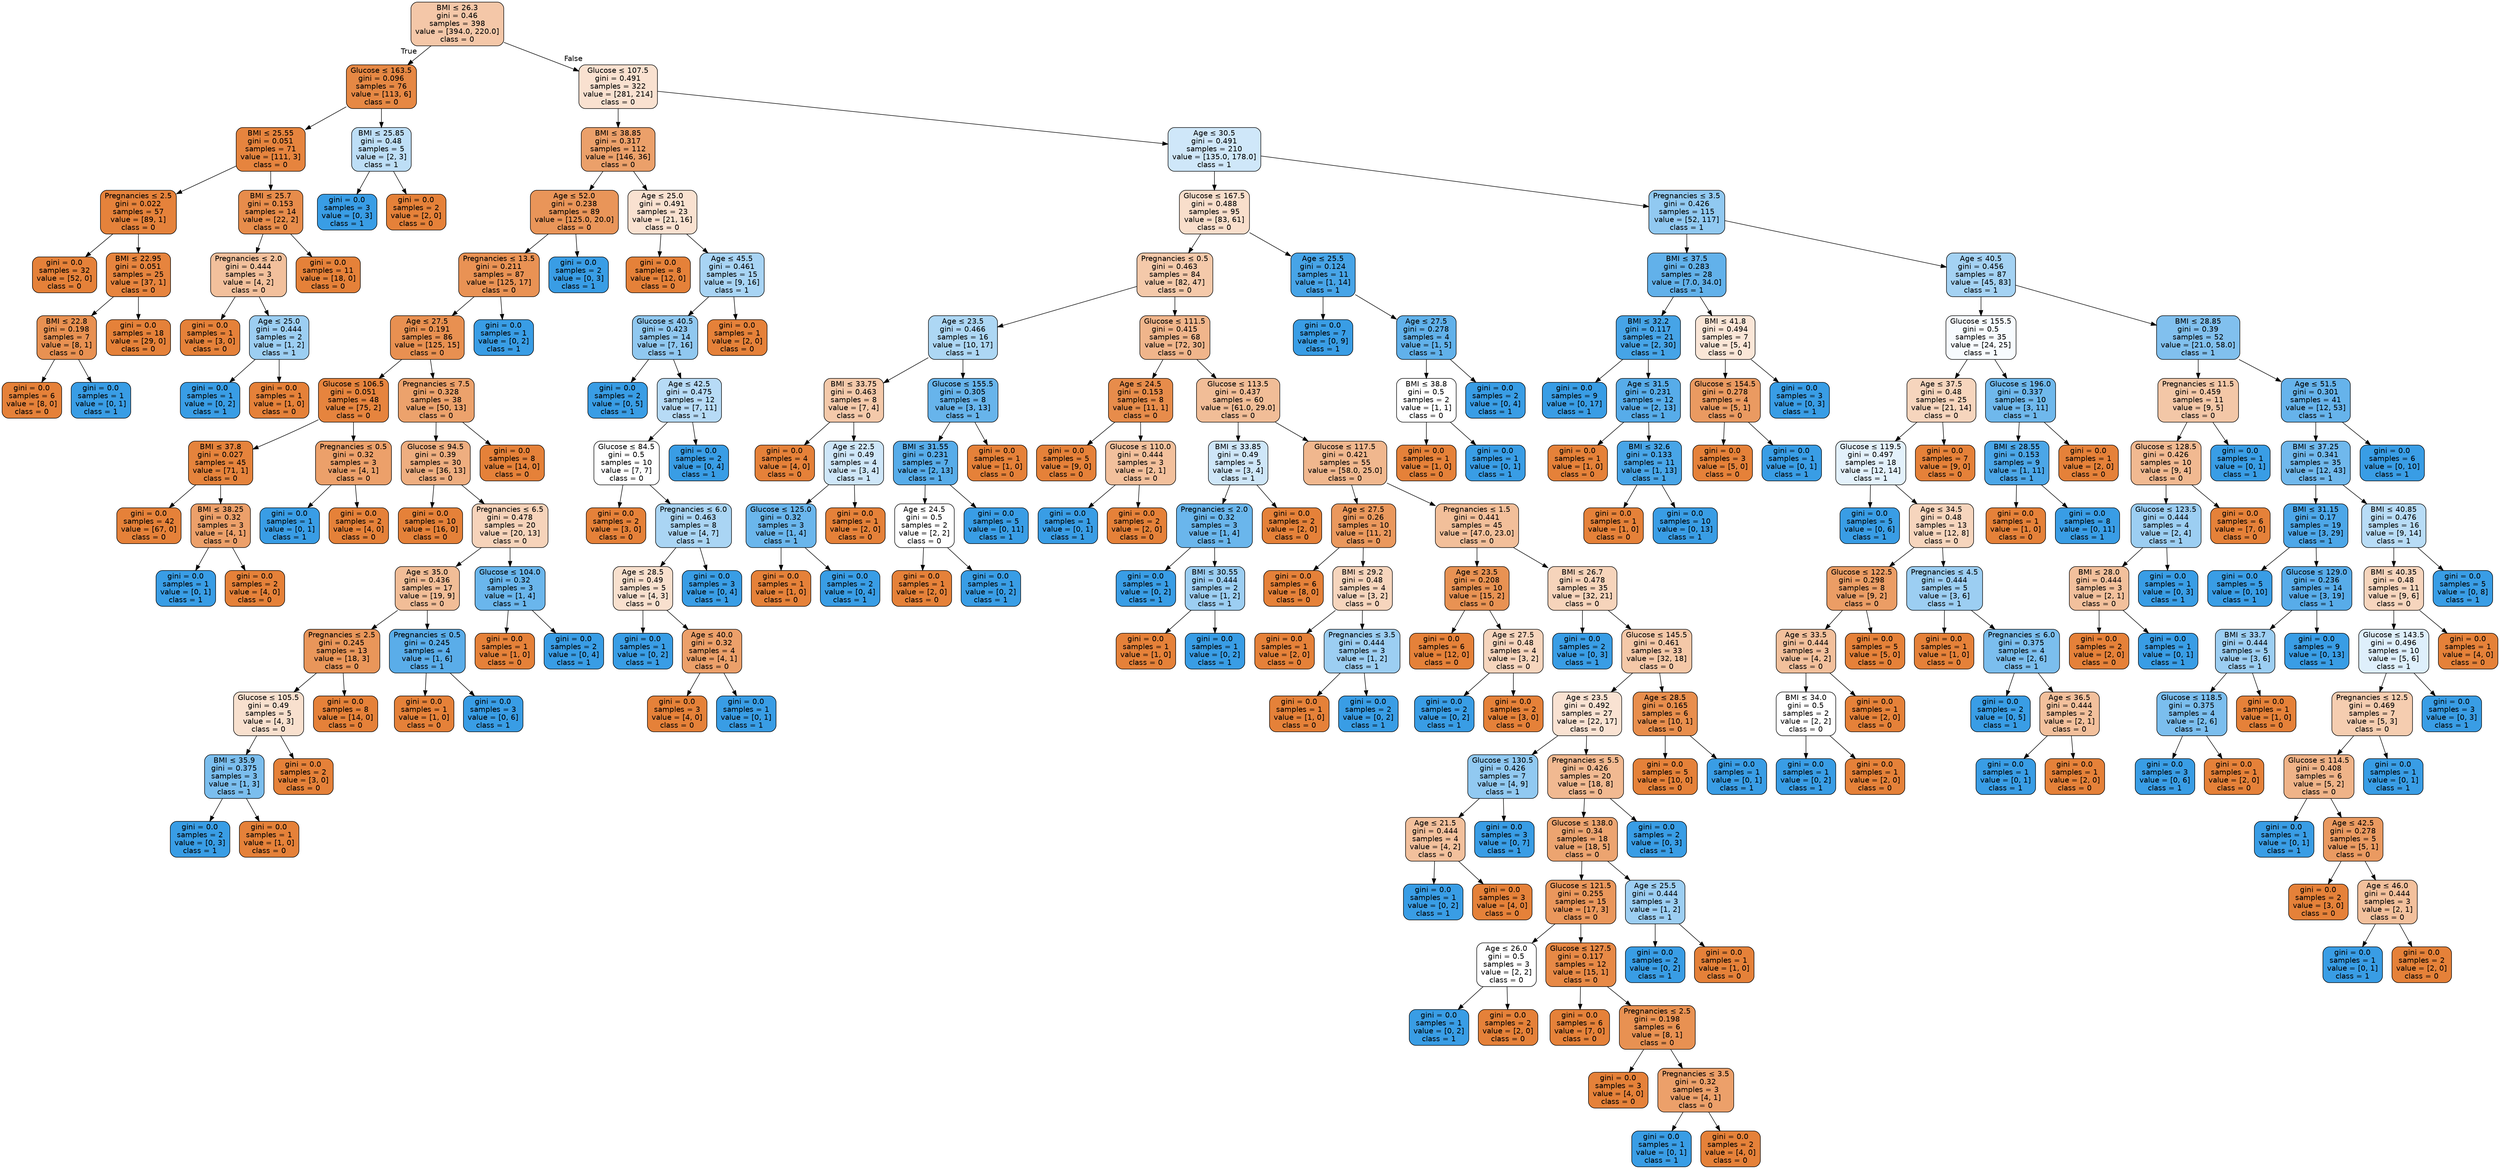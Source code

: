 digraph Tree {
node [shape=box, style="filled, rounded", color="black", fontname="helvetica"] ;
edge [fontname="helvetica"] ;
0 [label=<BMI &le; 26.3<br/>gini = 0.46<br/>samples = 398<br/>value = [394.0, 220.0]<br/>class = 0>, fillcolor="#f4c7a8"] ;
1 [label=<Glucose &le; 163.5<br/>gini = 0.096<br/>samples = 76<br/>value = [113, 6]<br/>class = 0>, fillcolor="#e68844"] ;
0 -> 1 [labeldistance=2.5, labelangle=45, headlabel="True"] ;
2 [label=<BMI &le; 25.55<br/>gini = 0.051<br/>samples = 71<br/>value = [111, 3]<br/>class = 0>, fillcolor="#e6843e"] ;
1 -> 2 ;
3 [label=<Pregnancies &le; 2.5<br/>gini = 0.022<br/>samples = 57<br/>value = [89, 1]<br/>class = 0>, fillcolor="#e5823b"] ;
2 -> 3 ;
4 [label=<gini = 0.0<br/>samples = 32<br/>value = [52, 0]<br/>class = 0>, fillcolor="#e58139"] ;
3 -> 4 ;
5 [label=<BMI &le; 22.95<br/>gini = 0.051<br/>samples = 25<br/>value = [37, 1]<br/>class = 0>, fillcolor="#e6843e"] ;
3 -> 5 ;
6 [label=<BMI &le; 22.8<br/>gini = 0.198<br/>samples = 7<br/>value = [8, 1]<br/>class = 0>, fillcolor="#e89152"] ;
5 -> 6 ;
7 [label=<gini = 0.0<br/>samples = 6<br/>value = [8, 0]<br/>class = 0>, fillcolor="#e58139"] ;
6 -> 7 ;
8 [label=<gini = 0.0<br/>samples = 1<br/>value = [0, 1]<br/>class = 1>, fillcolor="#399de5"] ;
6 -> 8 ;
9 [label=<gini = 0.0<br/>samples = 18<br/>value = [29, 0]<br/>class = 0>, fillcolor="#e58139"] ;
5 -> 9 ;
10 [label=<BMI &le; 25.7<br/>gini = 0.153<br/>samples = 14<br/>value = [22, 2]<br/>class = 0>, fillcolor="#e78c4b"] ;
2 -> 10 ;
11 [label=<Pregnancies &le; 2.0<br/>gini = 0.444<br/>samples = 3<br/>value = [4, 2]<br/>class = 0>, fillcolor="#f2c09c"] ;
10 -> 11 ;
12 [label=<gini = 0.0<br/>samples = 1<br/>value = [3, 0]<br/>class = 0>, fillcolor="#e58139"] ;
11 -> 12 ;
13 [label=<Age &le; 25.0<br/>gini = 0.444<br/>samples = 2<br/>value = [1, 2]<br/>class = 1>, fillcolor="#9ccef2"] ;
11 -> 13 ;
14 [label=<gini = 0.0<br/>samples = 1<br/>value = [0, 2]<br/>class = 1>, fillcolor="#399de5"] ;
13 -> 14 ;
15 [label=<gini = 0.0<br/>samples = 1<br/>value = [1, 0]<br/>class = 0>, fillcolor="#e58139"] ;
13 -> 15 ;
16 [label=<gini = 0.0<br/>samples = 11<br/>value = [18, 0]<br/>class = 0>, fillcolor="#e58139"] ;
10 -> 16 ;
17 [label=<BMI &le; 25.85<br/>gini = 0.48<br/>samples = 5<br/>value = [2, 3]<br/>class = 1>, fillcolor="#bddef6"] ;
1 -> 17 ;
18 [label=<gini = 0.0<br/>samples = 3<br/>value = [0, 3]<br/>class = 1>, fillcolor="#399de5"] ;
17 -> 18 ;
19 [label=<gini = 0.0<br/>samples = 2<br/>value = [2, 0]<br/>class = 0>, fillcolor="#e58139"] ;
17 -> 19 ;
20 [label=<Glucose &le; 107.5<br/>gini = 0.491<br/>samples = 322<br/>value = [281, 214]<br/>class = 0>, fillcolor="#f9e1d0"] ;
0 -> 20 [labeldistance=2.5, labelangle=-45, headlabel="False"] ;
21 [label=<BMI &le; 38.85<br/>gini = 0.317<br/>samples = 112<br/>value = [146, 36]<br/>class = 0>, fillcolor="#eba06a"] ;
20 -> 21 ;
22 [label=<Age &le; 52.0<br/>gini = 0.238<br/>samples = 89<br/>value = [125.0, 20.0]<br/>class = 0>, fillcolor="#e99559"] ;
21 -> 22 ;
23 [label=<Pregnancies &le; 13.5<br/>gini = 0.211<br/>samples = 87<br/>value = [125, 17]<br/>class = 0>, fillcolor="#e99254"] ;
22 -> 23 ;
24 [label=<Age &le; 27.5<br/>gini = 0.191<br/>samples = 86<br/>value = [125, 15]<br/>class = 0>, fillcolor="#e89051"] ;
23 -> 24 ;
25 [label=<Glucose &le; 106.5<br/>gini = 0.051<br/>samples = 48<br/>value = [75, 2]<br/>class = 0>, fillcolor="#e6843e"] ;
24 -> 25 ;
26 [label=<BMI &le; 37.8<br/>gini = 0.027<br/>samples = 45<br/>value = [71, 1]<br/>class = 0>, fillcolor="#e5833c"] ;
25 -> 26 ;
27 [label=<gini = 0.0<br/>samples = 42<br/>value = [67, 0]<br/>class = 0>, fillcolor="#e58139"] ;
26 -> 27 ;
28 [label=<BMI &le; 38.25<br/>gini = 0.32<br/>samples = 3<br/>value = [4, 1]<br/>class = 0>, fillcolor="#eca06a"] ;
26 -> 28 ;
29 [label=<gini = 0.0<br/>samples = 1<br/>value = [0, 1]<br/>class = 1>, fillcolor="#399de5"] ;
28 -> 29 ;
30 [label=<gini = 0.0<br/>samples = 2<br/>value = [4, 0]<br/>class = 0>, fillcolor="#e58139"] ;
28 -> 30 ;
31 [label=<Pregnancies &le; 0.5<br/>gini = 0.32<br/>samples = 3<br/>value = [4, 1]<br/>class = 0>, fillcolor="#eca06a"] ;
25 -> 31 ;
32 [label=<gini = 0.0<br/>samples = 1<br/>value = [0, 1]<br/>class = 1>, fillcolor="#399de5"] ;
31 -> 32 ;
33 [label=<gini = 0.0<br/>samples = 2<br/>value = [4, 0]<br/>class = 0>, fillcolor="#e58139"] ;
31 -> 33 ;
34 [label=<Pregnancies &le; 7.5<br/>gini = 0.328<br/>samples = 38<br/>value = [50, 13]<br/>class = 0>, fillcolor="#eca26c"] ;
24 -> 34 ;
35 [label=<Glucose &le; 94.5<br/>gini = 0.39<br/>samples = 30<br/>value = [36, 13]<br/>class = 0>, fillcolor="#eeae80"] ;
34 -> 35 ;
36 [label=<gini = 0.0<br/>samples = 10<br/>value = [16, 0]<br/>class = 0>, fillcolor="#e58139"] ;
35 -> 36 ;
37 [label=<Pregnancies &le; 6.5<br/>gini = 0.478<br/>samples = 20<br/>value = [20, 13]<br/>class = 0>, fillcolor="#f6d3ba"] ;
35 -> 37 ;
38 [label=<Age &le; 35.0<br/>gini = 0.436<br/>samples = 17<br/>value = [19, 9]<br/>class = 0>, fillcolor="#f1bd97"] ;
37 -> 38 ;
39 [label=<Pregnancies &le; 2.5<br/>gini = 0.245<br/>samples = 13<br/>value = [18, 3]<br/>class = 0>, fillcolor="#e9965a"] ;
38 -> 39 ;
40 [label=<Glucose &le; 105.5<br/>gini = 0.49<br/>samples = 5<br/>value = [4, 3]<br/>class = 0>, fillcolor="#f8e0ce"] ;
39 -> 40 ;
41 [label=<BMI &le; 35.9<br/>gini = 0.375<br/>samples = 3<br/>value = [1, 3]<br/>class = 1>, fillcolor="#7bbeee"] ;
40 -> 41 ;
42 [label=<gini = 0.0<br/>samples = 2<br/>value = [0, 3]<br/>class = 1>, fillcolor="#399de5"] ;
41 -> 42 ;
43 [label=<gini = 0.0<br/>samples = 1<br/>value = [1, 0]<br/>class = 0>, fillcolor="#e58139"] ;
41 -> 43 ;
44 [label=<gini = 0.0<br/>samples = 2<br/>value = [3, 0]<br/>class = 0>, fillcolor="#e58139"] ;
40 -> 44 ;
45 [label=<gini = 0.0<br/>samples = 8<br/>value = [14, 0]<br/>class = 0>, fillcolor="#e58139"] ;
39 -> 45 ;
46 [label=<Pregnancies &le; 0.5<br/>gini = 0.245<br/>samples = 4<br/>value = [1, 6]<br/>class = 1>, fillcolor="#5aade9"] ;
38 -> 46 ;
47 [label=<gini = 0.0<br/>samples = 1<br/>value = [1, 0]<br/>class = 0>, fillcolor="#e58139"] ;
46 -> 47 ;
48 [label=<gini = 0.0<br/>samples = 3<br/>value = [0, 6]<br/>class = 1>, fillcolor="#399de5"] ;
46 -> 48 ;
49 [label=<Glucose &le; 104.0<br/>gini = 0.32<br/>samples = 3<br/>value = [1, 4]<br/>class = 1>, fillcolor="#6ab6ec"] ;
37 -> 49 ;
50 [label=<gini = 0.0<br/>samples = 1<br/>value = [1, 0]<br/>class = 0>, fillcolor="#e58139"] ;
49 -> 50 ;
51 [label=<gini = 0.0<br/>samples = 2<br/>value = [0, 4]<br/>class = 1>, fillcolor="#399de5"] ;
49 -> 51 ;
52 [label=<gini = 0.0<br/>samples = 8<br/>value = [14, 0]<br/>class = 0>, fillcolor="#e58139"] ;
34 -> 52 ;
53 [label=<gini = 0.0<br/>samples = 1<br/>value = [0, 2]<br/>class = 1>, fillcolor="#399de5"] ;
23 -> 53 ;
54 [label=<gini = 0.0<br/>samples = 2<br/>value = [0, 3]<br/>class = 1>, fillcolor="#399de5"] ;
22 -> 54 ;
55 [label=<Age &le; 25.0<br/>gini = 0.491<br/>samples = 23<br/>value = [21, 16]<br/>class = 0>, fillcolor="#f9e1d0"] ;
21 -> 55 ;
56 [label=<gini = 0.0<br/>samples = 8<br/>value = [12, 0]<br/>class = 0>, fillcolor="#e58139"] ;
55 -> 56 ;
57 [label=<Age &le; 45.5<br/>gini = 0.461<br/>samples = 15<br/>value = [9, 16]<br/>class = 1>, fillcolor="#a8d4f4"] ;
55 -> 57 ;
58 [label=<Glucose &le; 40.5<br/>gini = 0.423<br/>samples = 14<br/>value = [7, 16]<br/>class = 1>, fillcolor="#90c8f0"] ;
57 -> 58 ;
59 [label=<gini = 0.0<br/>samples = 2<br/>value = [0, 5]<br/>class = 1>, fillcolor="#399de5"] ;
58 -> 59 ;
60 [label=<Age &le; 42.5<br/>gini = 0.475<br/>samples = 12<br/>value = [7, 11]<br/>class = 1>, fillcolor="#b7dbf6"] ;
58 -> 60 ;
61 [label=<Glucose &le; 84.5<br/>gini = 0.5<br/>samples = 10<br/>value = [7, 7]<br/>class = 0>, fillcolor="#ffffff"] ;
60 -> 61 ;
62 [label=<gini = 0.0<br/>samples = 2<br/>value = [3, 0]<br/>class = 0>, fillcolor="#e58139"] ;
61 -> 62 ;
63 [label=<Pregnancies &le; 6.0<br/>gini = 0.463<br/>samples = 8<br/>value = [4, 7]<br/>class = 1>, fillcolor="#aad5f4"] ;
61 -> 63 ;
64 [label=<Age &le; 28.5<br/>gini = 0.49<br/>samples = 5<br/>value = [4, 3]<br/>class = 0>, fillcolor="#f8e0ce"] ;
63 -> 64 ;
65 [label=<gini = 0.0<br/>samples = 1<br/>value = [0, 2]<br/>class = 1>, fillcolor="#399de5"] ;
64 -> 65 ;
66 [label=<Age &le; 40.0<br/>gini = 0.32<br/>samples = 4<br/>value = [4, 1]<br/>class = 0>, fillcolor="#eca06a"] ;
64 -> 66 ;
67 [label=<gini = 0.0<br/>samples = 3<br/>value = [4, 0]<br/>class = 0>, fillcolor="#e58139"] ;
66 -> 67 ;
68 [label=<gini = 0.0<br/>samples = 1<br/>value = [0, 1]<br/>class = 1>, fillcolor="#399de5"] ;
66 -> 68 ;
69 [label=<gini = 0.0<br/>samples = 3<br/>value = [0, 4]<br/>class = 1>, fillcolor="#399de5"] ;
63 -> 69 ;
70 [label=<gini = 0.0<br/>samples = 2<br/>value = [0, 4]<br/>class = 1>, fillcolor="#399de5"] ;
60 -> 70 ;
71 [label=<gini = 0.0<br/>samples = 1<br/>value = [2, 0]<br/>class = 0>, fillcolor="#e58139"] ;
57 -> 71 ;
72 [label=<Age &le; 30.5<br/>gini = 0.491<br/>samples = 210<br/>value = [135.0, 178.0]<br/>class = 1>, fillcolor="#cfe7f9"] ;
20 -> 72 ;
73 [label=<Glucose &le; 167.5<br/>gini = 0.488<br/>samples = 95<br/>value = [83, 61]<br/>class = 0>, fillcolor="#f8decb"] ;
72 -> 73 ;
74 [label=<Pregnancies &le; 0.5<br/>gini = 0.463<br/>samples = 84<br/>value = [82, 47]<br/>class = 0>, fillcolor="#f4c9aa"] ;
73 -> 74 ;
75 [label=<Age &le; 23.5<br/>gini = 0.466<br/>samples = 16<br/>value = [10, 17]<br/>class = 1>, fillcolor="#add7f4"] ;
74 -> 75 ;
76 [label=<BMI &le; 33.75<br/>gini = 0.463<br/>samples = 8<br/>value = [7, 4]<br/>class = 0>, fillcolor="#f4c9aa"] ;
75 -> 76 ;
77 [label=<gini = 0.0<br/>samples = 4<br/>value = [4, 0]<br/>class = 0>, fillcolor="#e58139"] ;
76 -> 77 ;
78 [label=<Age &le; 22.5<br/>gini = 0.49<br/>samples = 4<br/>value = [3, 4]<br/>class = 1>, fillcolor="#cee6f8"] ;
76 -> 78 ;
79 [label=<Glucose &le; 125.0<br/>gini = 0.32<br/>samples = 3<br/>value = [1, 4]<br/>class = 1>, fillcolor="#6ab6ec"] ;
78 -> 79 ;
80 [label=<gini = 0.0<br/>samples = 1<br/>value = [1, 0]<br/>class = 0>, fillcolor="#e58139"] ;
79 -> 80 ;
81 [label=<gini = 0.0<br/>samples = 2<br/>value = [0, 4]<br/>class = 1>, fillcolor="#399de5"] ;
79 -> 81 ;
82 [label=<gini = 0.0<br/>samples = 1<br/>value = [2, 0]<br/>class = 0>, fillcolor="#e58139"] ;
78 -> 82 ;
83 [label=<Glucose &le; 155.5<br/>gini = 0.305<br/>samples = 8<br/>value = [3, 13]<br/>class = 1>, fillcolor="#67b4eb"] ;
75 -> 83 ;
84 [label=<BMI &le; 31.55<br/>gini = 0.231<br/>samples = 7<br/>value = [2, 13]<br/>class = 1>, fillcolor="#57ace9"] ;
83 -> 84 ;
85 [label=<Age &le; 24.5<br/>gini = 0.5<br/>samples = 2<br/>value = [2, 2]<br/>class = 0>, fillcolor="#ffffff"] ;
84 -> 85 ;
86 [label=<gini = 0.0<br/>samples = 1<br/>value = [2, 0]<br/>class = 0>, fillcolor="#e58139"] ;
85 -> 86 ;
87 [label=<gini = 0.0<br/>samples = 1<br/>value = [0, 2]<br/>class = 1>, fillcolor="#399de5"] ;
85 -> 87 ;
88 [label=<gini = 0.0<br/>samples = 5<br/>value = [0, 11]<br/>class = 1>, fillcolor="#399de5"] ;
84 -> 88 ;
89 [label=<gini = 0.0<br/>samples = 1<br/>value = [1, 0]<br/>class = 0>, fillcolor="#e58139"] ;
83 -> 89 ;
90 [label=<Glucose &le; 111.5<br/>gini = 0.415<br/>samples = 68<br/>value = [72, 30]<br/>class = 0>, fillcolor="#f0b58b"] ;
74 -> 90 ;
91 [label=<Age &le; 24.5<br/>gini = 0.153<br/>samples = 8<br/>value = [11, 1]<br/>class = 0>, fillcolor="#e78c4b"] ;
90 -> 91 ;
92 [label=<gini = 0.0<br/>samples = 5<br/>value = [9, 0]<br/>class = 0>, fillcolor="#e58139"] ;
91 -> 92 ;
93 [label=<Glucose &le; 110.0<br/>gini = 0.444<br/>samples = 3<br/>value = [2, 1]<br/>class = 0>, fillcolor="#f2c09c"] ;
91 -> 93 ;
94 [label=<gini = 0.0<br/>samples = 1<br/>value = [0, 1]<br/>class = 1>, fillcolor="#399de5"] ;
93 -> 94 ;
95 [label=<gini = 0.0<br/>samples = 2<br/>value = [2, 0]<br/>class = 0>, fillcolor="#e58139"] ;
93 -> 95 ;
96 [label=<Glucose &le; 113.5<br/>gini = 0.437<br/>samples = 60<br/>value = [61.0, 29.0]<br/>class = 0>, fillcolor="#f1bd97"] ;
90 -> 96 ;
97 [label=<BMI &le; 33.85<br/>gini = 0.49<br/>samples = 5<br/>value = [3, 4]<br/>class = 1>, fillcolor="#cee6f8"] ;
96 -> 97 ;
98 [label=<Pregnancies &le; 2.0<br/>gini = 0.32<br/>samples = 3<br/>value = [1, 4]<br/>class = 1>, fillcolor="#6ab6ec"] ;
97 -> 98 ;
99 [label=<gini = 0.0<br/>samples = 1<br/>value = [0, 2]<br/>class = 1>, fillcolor="#399de5"] ;
98 -> 99 ;
100 [label=<BMI &le; 30.55<br/>gini = 0.444<br/>samples = 2<br/>value = [1, 2]<br/>class = 1>, fillcolor="#9ccef2"] ;
98 -> 100 ;
101 [label=<gini = 0.0<br/>samples = 1<br/>value = [1, 0]<br/>class = 0>, fillcolor="#e58139"] ;
100 -> 101 ;
102 [label=<gini = 0.0<br/>samples = 1<br/>value = [0, 2]<br/>class = 1>, fillcolor="#399de5"] ;
100 -> 102 ;
103 [label=<gini = 0.0<br/>samples = 2<br/>value = [2, 0]<br/>class = 0>, fillcolor="#e58139"] ;
97 -> 103 ;
104 [label=<Glucose &le; 117.5<br/>gini = 0.421<br/>samples = 55<br/>value = [58.0, 25.0]<br/>class = 0>, fillcolor="#f0b78e"] ;
96 -> 104 ;
105 [label=<Age &le; 27.5<br/>gini = 0.26<br/>samples = 10<br/>value = [11, 2]<br/>class = 0>, fillcolor="#ea985d"] ;
104 -> 105 ;
106 [label=<gini = 0.0<br/>samples = 6<br/>value = [8, 0]<br/>class = 0>, fillcolor="#e58139"] ;
105 -> 106 ;
107 [label=<BMI &le; 29.2<br/>gini = 0.48<br/>samples = 4<br/>value = [3, 2]<br/>class = 0>, fillcolor="#f6d5bd"] ;
105 -> 107 ;
108 [label=<gini = 0.0<br/>samples = 1<br/>value = [2, 0]<br/>class = 0>, fillcolor="#e58139"] ;
107 -> 108 ;
109 [label=<Pregnancies &le; 3.5<br/>gini = 0.444<br/>samples = 3<br/>value = [1, 2]<br/>class = 1>, fillcolor="#9ccef2"] ;
107 -> 109 ;
110 [label=<gini = 0.0<br/>samples = 1<br/>value = [1, 0]<br/>class = 0>, fillcolor="#e58139"] ;
109 -> 110 ;
111 [label=<gini = 0.0<br/>samples = 2<br/>value = [0, 2]<br/>class = 1>, fillcolor="#399de5"] ;
109 -> 111 ;
112 [label=<Pregnancies &le; 1.5<br/>gini = 0.441<br/>samples = 45<br/>value = [47.0, 23.0]<br/>class = 0>, fillcolor="#f2bf9a"] ;
104 -> 112 ;
113 [label=<Age &le; 23.5<br/>gini = 0.208<br/>samples = 10<br/>value = [15, 2]<br/>class = 0>, fillcolor="#e89253"] ;
112 -> 113 ;
114 [label=<gini = 0.0<br/>samples = 6<br/>value = [12, 0]<br/>class = 0>, fillcolor="#e58139"] ;
113 -> 114 ;
115 [label=<Age &le; 27.5<br/>gini = 0.48<br/>samples = 4<br/>value = [3, 2]<br/>class = 0>, fillcolor="#f6d5bd"] ;
113 -> 115 ;
116 [label=<gini = 0.0<br/>samples = 2<br/>value = [0, 2]<br/>class = 1>, fillcolor="#399de5"] ;
115 -> 116 ;
117 [label=<gini = 0.0<br/>samples = 2<br/>value = [3, 0]<br/>class = 0>, fillcolor="#e58139"] ;
115 -> 117 ;
118 [label=<BMI &le; 26.7<br/>gini = 0.478<br/>samples = 35<br/>value = [32, 21]<br/>class = 0>, fillcolor="#f6d4bb"] ;
112 -> 118 ;
119 [label=<gini = 0.0<br/>samples = 2<br/>value = [0, 3]<br/>class = 1>, fillcolor="#399de5"] ;
118 -> 119 ;
120 [label=<Glucose &le; 145.5<br/>gini = 0.461<br/>samples = 33<br/>value = [32, 18]<br/>class = 0>, fillcolor="#f4c8a8"] ;
118 -> 120 ;
121 [label=<Age &le; 23.5<br/>gini = 0.492<br/>samples = 27<br/>value = [22, 17]<br/>class = 0>, fillcolor="#f9e2d2"] ;
120 -> 121 ;
122 [label=<Glucose &le; 130.5<br/>gini = 0.426<br/>samples = 7<br/>value = [4, 9]<br/>class = 1>, fillcolor="#91c9f1"] ;
121 -> 122 ;
123 [label=<Age &le; 21.5<br/>gini = 0.444<br/>samples = 4<br/>value = [4, 2]<br/>class = 0>, fillcolor="#f2c09c"] ;
122 -> 123 ;
124 [label=<gini = 0.0<br/>samples = 1<br/>value = [0, 2]<br/>class = 1>, fillcolor="#399de5"] ;
123 -> 124 ;
125 [label=<gini = 0.0<br/>samples = 3<br/>value = [4, 0]<br/>class = 0>, fillcolor="#e58139"] ;
123 -> 125 ;
126 [label=<gini = 0.0<br/>samples = 3<br/>value = [0, 7]<br/>class = 1>, fillcolor="#399de5"] ;
122 -> 126 ;
127 [label=<Pregnancies &le; 5.5<br/>gini = 0.426<br/>samples = 20<br/>value = [18, 8]<br/>class = 0>, fillcolor="#f1b991"] ;
121 -> 127 ;
128 [label=<Glucose &le; 138.0<br/>gini = 0.34<br/>samples = 18<br/>value = [18, 5]<br/>class = 0>, fillcolor="#eca470"] ;
127 -> 128 ;
129 [label=<Glucose &le; 121.5<br/>gini = 0.255<br/>samples = 15<br/>value = [17, 3]<br/>class = 0>, fillcolor="#ea975c"] ;
128 -> 129 ;
130 [label=<Age &le; 26.0<br/>gini = 0.5<br/>samples = 3<br/>value = [2, 2]<br/>class = 0>, fillcolor="#ffffff"] ;
129 -> 130 ;
131 [label=<gini = 0.0<br/>samples = 1<br/>value = [0, 2]<br/>class = 1>, fillcolor="#399de5"] ;
130 -> 131 ;
132 [label=<gini = 0.0<br/>samples = 2<br/>value = [2, 0]<br/>class = 0>, fillcolor="#e58139"] ;
130 -> 132 ;
133 [label=<Glucose &le; 127.5<br/>gini = 0.117<br/>samples = 12<br/>value = [15, 1]<br/>class = 0>, fillcolor="#e78946"] ;
129 -> 133 ;
134 [label=<gini = 0.0<br/>samples = 6<br/>value = [7, 0]<br/>class = 0>, fillcolor="#e58139"] ;
133 -> 134 ;
135 [label=<Pregnancies &le; 2.5<br/>gini = 0.198<br/>samples = 6<br/>value = [8, 1]<br/>class = 0>, fillcolor="#e89152"] ;
133 -> 135 ;
136 [label=<gini = 0.0<br/>samples = 3<br/>value = [4, 0]<br/>class = 0>, fillcolor="#e58139"] ;
135 -> 136 ;
137 [label=<Pregnancies &le; 3.5<br/>gini = 0.32<br/>samples = 3<br/>value = [4, 1]<br/>class = 0>, fillcolor="#eca06a"] ;
135 -> 137 ;
138 [label=<gini = 0.0<br/>samples = 1<br/>value = [0, 1]<br/>class = 1>, fillcolor="#399de5"] ;
137 -> 138 ;
139 [label=<gini = 0.0<br/>samples = 2<br/>value = [4, 0]<br/>class = 0>, fillcolor="#e58139"] ;
137 -> 139 ;
140 [label=<Age &le; 25.5<br/>gini = 0.444<br/>samples = 3<br/>value = [1, 2]<br/>class = 1>, fillcolor="#9ccef2"] ;
128 -> 140 ;
141 [label=<gini = 0.0<br/>samples = 2<br/>value = [0, 2]<br/>class = 1>, fillcolor="#399de5"] ;
140 -> 141 ;
142 [label=<gini = 0.0<br/>samples = 1<br/>value = [1, 0]<br/>class = 0>, fillcolor="#e58139"] ;
140 -> 142 ;
143 [label=<gini = 0.0<br/>samples = 2<br/>value = [0, 3]<br/>class = 1>, fillcolor="#399de5"] ;
127 -> 143 ;
144 [label=<Age &le; 28.5<br/>gini = 0.165<br/>samples = 6<br/>value = [10, 1]<br/>class = 0>, fillcolor="#e88e4d"] ;
120 -> 144 ;
145 [label=<gini = 0.0<br/>samples = 5<br/>value = [10, 0]<br/>class = 0>, fillcolor="#e58139"] ;
144 -> 145 ;
146 [label=<gini = 0.0<br/>samples = 1<br/>value = [0, 1]<br/>class = 1>, fillcolor="#399de5"] ;
144 -> 146 ;
147 [label=<Age &le; 25.5<br/>gini = 0.124<br/>samples = 11<br/>value = [1, 14]<br/>class = 1>, fillcolor="#47a4e7"] ;
73 -> 147 ;
148 [label=<gini = 0.0<br/>samples = 7<br/>value = [0, 9]<br/>class = 1>, fillcolor="#399de5"] ;
147 -> 148 ;
149 [label=<Age &le; 27.5<br/>gini = 0.278<br/>samples = 4<br/>value = [1, 5]<br/>class = 1>, fillcolor="#61b1ea"] ;
147 -> 149 ;
150 [label=<BMI &le; 38.8<br/>gini = 0.5<br/>samples = 2<br/>value = [1, 1]<br/>class = 0>, fillcolor="#ffffff"] ;
149 -> 150 ;
151 [label=<gini = 0.0<br/>samples = 1<br/>value = [1, 0]<br/>class = 0>, fillcolor="#e58139"] ;
150 -> 151 ;
152 [label=<gini = 0.0<br/>samples = 1<br/>value = [0, 1]<br/>class = 1>, fillcolor="#399de5"] ;
150 -> 152 ;
153 [label=<gini = 0.0<br/>samples = 2<br/>value = [0, 4]<br/>class = 1>, fillcolor="#399de5"] ;
149 -> 153 ;
154 [label=<Pregnancies &le; 3.5<br/>gini = 0.426<br/>samples = 115<br/>value = [52, 117]<br/>class = 1>, fillcolor="#91c9f1"] ;
72 -> 154 ;
155 [label=<BMI &le; 37.5<br/>gini = 0.283<br/>samples = 28<br/>value = [7.0, 34.0]<br/>class = 1>, fillcolor="#62b1ea"] ;
154 -> 155 ;
156 [label=<BMI &le; 32.2<br/>gini = 0.117<br/>samples = 21<br/>value = [2, 30]<br/>class = 1>, fillcolor="#46a4e7"] ;
155 -> 156 ;
157 [label=<gini = 0.0<br/>samples = 9<br/>value = [0, 17]<br/>class = 1>, fillcolor="#399de5"] ;
156 -> 157 ;
158 [label=<Age &le; 31.5<br/>gini = 0.231<br/>samples = 12<br/>value = [2, 13]<br/>class = 1>, fillcolor="#57ace9"] ;
156 -> 158 ;
159 [label=<gini = 0.0<br/>samples = 1<br/>value = [1, 0]<br/>class = 0>, fillcolor="#e58139"] ;
158 -> 159 ;
160 [label=<BMI &le; 32.6<br/>gini = 0.133<br/>samples = 11<br/>value = [1, 13]<br/>class = 1>, fillcolor="#48a5e7"] ;
158 -> 160 ;
161 [label=<gini = 0.0<br/>samples = 1<br/>value = [1, 0]<br/>class = 0>, fillcolor="#e58139"] ;
160 -> 161 ;
162 [label=<gini = 0.0<br/>samples = 10<br/>value = [0, 13]<br/>class = 1>, fillcolor="#399de5"] ;
160 -> 162 ;
163 [label=<BMI &le; 41.8<br/>gini = 0.494<br/>samples = 7<br/>value = [5, 4]<br/>class = 0>, fillcolor="#fae6d7"] ;
155 -> 163 ;
164 [label=<Glucose &le; 154.5<br/>gini = 0.278<br/>samples = 4<br/>value = [5, 1]<br/>class = 0>, fillcolor="#ea9a61"] ;
163 -> 164 ;
165 [label=<gini = 0.0<br/>samples = 3<br/>value = [5, 0]<br/>class = 0>, fillcolor="#e58139"] ;
164 -> 165 ;
166 [label=<gini = 0.0<br/>samples = 1<br/>value = [0, 1]<br/>class = 1>, fillcolor="#399de5"] ;
164 -> 166 ;
167 [label=<gini = 0.0<br/>samples = 3<br/>value = [0, 3]<br/>class = 1>, fillcolor="#399de5"] ;
163 -> 167 ;
168 [label=<Age &le; 40.5<br/>gini = 0.456<br/>samples = 87<br/>value = [45, 83]<br/>class = 1>, fillcolor="#a4d2f3"] ;
154 -> 168 ;
169 [label=<Glucose &le; 155.5<br/>gini = 0.5<br/>samples = 35<br/>value = [24, 25]<br/>class = 1>, fillcolor="#f7fbfe"] ;
168 -> 169 ;
170 [label=<Age &le; 37.5<br/>gini = 0.48<br/>samples = 25<br/>value = [21, 14]<br/>class = 0>, fillcolor="#f6d5bd"] ;
169 -> 170 ;
171 [label=<Glucose &le; 119.5<br/>gini = 0.497<br/>samples = 18<br/>value = [12, 14]<br/>class = 1>, fillcolor="#e3f1fb"] ;
170 -> 171 ;
172 [label=<gini = 0.0<br/>samples = 5<br/>value = [0, 6]<br/>class = 1>, fillcolor="#399de5"] ;
171 -> 172 ;
173 [label=<Age &le; 34.5<br/>gini = 0.48<br/>samples = 13<br/>value = [12, 8]<br/>class = 0>, fillcolor="#f6d5bd"] ;
171 -> 173 ;
174 [label=<Glucose &le; 122.5<br/>gini = 0.298<br/>samples = 8<br/>value = [9, 2]<br/>class = 0>, fillcolor="#eb9d65"] ;
173 -> 174 ;
175 [label=<Age &le; 33.5<br/>gini = 0.444<br/>samples = 3<br/>value = [4, 2]<br/>class = 0>, fillcolor="#f2c09c"] ;
174 -> 175 ;
176 [label=<BMI &le; 34.0<br/>gini = 0.5<br/>samples = 2<br/>value = [2, 2]<br/>class = 0>, fillcolor="#ffffff"] ;
175 -> 176 ;
177 [label=<gini = 0.0<br/>samples = 1<br/>value = [0, 2]<br/>class = 1>, fillcolor="#399de5"] ;
176 -> 177 ;
178 [label=<gini = 0.0<br/>samples = 1<br/>value = [2, 0]<br/>class = 0>, fillcolor="#e58139"] ;
176 -> 178 ;
179 [label=<gini = 0.0<br/>samples = 1<br/>value = [2, 0]<br/>class = 0>, fillcolor="#e58139"] ;
175 -> 179 ;
180 [label=<gini = 0.0<br/>samples = 5<br/>value = [5, 0]<br/>class = 0>, fillcolor="#e58139"] ;
174 -> 180 ;
181 [label=<Pregnancies &le; 4.5<br/>gini = 0.444<br/>samples = 5<br/>value = [3, 6]<br/>class = 1>, fillcolor="#9ccef2"] ;
173 -> 181 ;
182 [label=<gini = 0.0<br/>samples = 1<br/>value = [1, 0]<br/>class = 0>, fillcolor="#e58139"] ;
181 -> 182 ;
183 [label=<Pregnancies &le; 6.0<br/>gini = 0.375<br/>samples = 4<br/>value = [2, 6]<br/>class = 1>, fillcolor="#7bbeee"] ;
181 -> 183 ;
184 [label=<gini = 0.0<br/>samples = 2<br/>value = [0, 5]<br/>class = 1>, fillcolor="#399de5"] ;
183 -> 184 ;
185 [label=<Age &le; 36.5<br/>gini = 0.444<br/>samples = 2<br/>value = [2, 1]<br/>class = 0>, fillcolor="#f2c09c"] ;
183 -> 185 ;
186 [label=<gini = 0.0<br/>samples = 1<br/>value = [0, 1]<br/>class = 1>, fillcolor="#399de5"] ;
185 -> 186 ;
187 [label=<gini = 0.0<br/>samples = 1<br/>value = [2, 0]<br/>class = 0>, fillcolor="#e58139"] ;
185 -> 187 ;
188 [label=<gini = 0.0<br/>samples = 7<br/>value = [9, 0]<br/>class = 0>, fillcolor="#e58139"] ;
170 -> 188 ;
189 [label=<Glucose &le; 196.0<br/>gini = 0.337<br/>samples = 10<br/>value = [3, 11]<br/>class = 1>, fillcolor="#6fb8ec"] ;
169 -> 189 ;
190 [label=<BMI &le; 28.55<br/>gini = 0.153<br/>samples = 9<br/>value = [1, 11]<br/>class = 1>, fillcolor="#4ba6e7"] ;
189 -> 190 ;
191 [label=<gini = 0.0<br/>samples = 1<br/>value = [1, 0]<br/>class = 0>, fillcolor="#e58139"] ;
190 -> 191 ;
192 [label=<gini = 0.0<br/>samples = 8<br/>value = [0, 11]<br/>class = 1>, fillcolor="#399de5"] ;
190 -> 192 ;
193 [label=<gini = 0.0<br/>samples = 1<br/>value = [2, 0]<br/>class = 0>, fillcolor="#e58139"] ;
189 -> 193 ;
194 [label=<BMI &le; 28.85<br/>gini = 0.39<br/>samples = 52<br/>value = [21.0, 58.0]<br/>class = 1>, fillcolor="#81c0ee"] ;
168 -> 194 ;
195 [label=<Pregnancies &le; 11.5<br/>gini = 0.459<br/>samples = 11<br/>value = [9, 5]<br/>class = 0>, fillcolor="#f3c7a7"] ;
194 -> 195 ;
196 [label=<Glucose &le; 128.5<br/>gini = 0.426<br/>samples = 10<br/>value = [9, 4]<br/>class = 0>, fillcolor="#f1b991"] ;
195 -> 196 ;
197 [label=<Glucose &le; 123.5<br/>gini = 0.444<br/>samples = 4<br/>value = [2, 4]<br/>class = 1>, fillcolor="#9ccef2"] ;
196 -> 197 ;
198 [label=<BMI &le; 28.0<br/>gini = 0.444<br/>samples = 3<br/>value = [2, 1]<br/>class = 0>, fillcolor="#f2c09c"] ;
197 -> 198 ;
199 [label=<gini = 0.0<br/>samples = 2<br/>value = [2, 0]<br/>class = 0>, fillcolor="#e58139"] ;
198 -> 199 ;
200 [label=<gini = 0.0<br/>samples = 1<br/>value = [0, 1]<br/>class = 1>, fillcolor="#399de5"] ;
198 -> 200 ;
201 [label=<gini = 0.0<br/>samples = 1<br/>value = [0, 3]<br/>class = 1>, fillcolor="#399de5"] ;
197 -> 201 ;
202 [label=<gini = 0.0<br/>samples = 6<br/>value = [7, 0]<br/>class = 0>, fillcolor="#e58139"] ;
196 -> 202 ;
203 [label=<gini = 0.0<br/>samples = 1<br/>value = [0, 1]<br/>class = 1>, fillcolor="#399de5"] ;
195 -> 203 ;
204 [label=<Age &le; 51.5<br/>gini = 0.301<br/>samples = 41<br/>value = [12, 53]<br/>class = 1>, fillcolor="#66b3eb"] ;
194 -> 204 ;
205 [label=<BMI &le; 37.25<br/>gini = 0.341<br/>samples = 35<br/>value = [12, 43]<br/>class = 1>, fillcolor="#70b8ec"] ;
204 -> 205 ;
206 [label=<BMI &le; 31.15<br/>gini = 0.17<br/>samples = 19<br/>value = [3, 29]<br/>class = 1>, fillcolor="#4da7e8"] ;
205 -> 206 ;
207 [label=<gini = 0.0<br/>samples = 5<br/>value = [0, 10]<br/>class = 1>, fillcolor="#399de5"] ;
206 -> 207 ;
208 [label=<Glucose &le; 129.0<br/>gini = 0.236<br/>samples = 14<br/>value = [3, 19]<br/>class = 1>, fillcolor="#58ace9"] ;
206 -> 208 ;
209 [label=<BMI &le; 33.7<br/>gini = 0.444<br/>samples = 5<br/>value = [3, 6]<br/>class = 1>, fillcolor="#9ccef2"] ;
208 -> 209 ;
210 [label=<Glucose &le; 118.5<br/>gini = 0.375<br/>samples = 4<br/>value = [2, 6]<br/>class = 1>, fillcolor="#7bbeee"] ;
209 -> 210 ;
211 [label=<gini = 0.0<br/>samples = 3<br/>value = [0, 6]<br/>class = 1>, fillcolor="#399de5"] ;
210 -> 211 ;
212 [label=<gini = 0.0<br/>samples = 1<br/>value = [2, 0]<br/>class = 0>, fillcolor="#e58139"] ;
210 -> 212 ;
213 [label=<gini = 0.0<br/>samples = 1<br/>value = [1, 0]<br/>class = 0>, fillcolor="#e58139"] ;
209 -> 213 ;
214 [label=<gini = 0.0<br/>samples = 9<br/>value = [0, 13]<br/>class = 1>, fillcolor="#399de5"] ;
208 -> 214 ;
215 [label=<BMI &le; 40.85<br/>gini = 0.476<br/>samples = 16<br/>value = [9, 14]<br/>class = 1>, fillcolor="#b8dcf6"] ;
205 -> 215 ;
216 [label=<BMI &le; 40.35<br/>gini = 0.48<br/>samples = 11<br/>value = [9, 6]<br/>class = 0>, fillcolor="#f6d5bd"] ;
215 -> 216 ;
217 [label=<Glucose &le; 143.5<br/>gini = 0.496<br/>samples = 10<br/>value = [5, 6]<br/>class = 1>, fillcolor="#deeffb"] ;
216 -> 217 ;
218 [label=<Pregnancies &le; 12.5<br/>gini = 0.469<br/>samples = 7<br/>value = [5, 3]<br/>class = 0>, fillcolor="#f5cdb0"] ;
217 -> 218 ;
219 [label=<Glucose &le; 114.5<br/>gini = 0.408<br/>samples = 6<br/>value = [5, 2]<br/>class = 0>, fillcolor="#efb388"] ;
218 -> 219 ;
220 [label=<gini = 0.0<br/>samples = 1<br/>value = [0, 1]<br/>class = 1>, fillcolor="#399de5"] ;
219 -> 220 ;
221 [label=<Age &le; 42.5<br/>gini = 0.278<br/>samples = 5<br/>value = [5, 1]<br/>class = 0>, fillcolor="#ea9a61"] ;
219 -> 221 ;
222 [label=<gini = 0.0<br/>samples = 2<br/>value = [3, 0]<br/>class = 0>, fillcolor="#e58139"] ;
221 -> 222 ;
223 [label=<Age &le; 46.0<br/>gini = 0.444<br/>samples = 3<br/>value = [2, 1]<br/>class = 0>, fillcolor="#f2c09c"] ;
221 -> 223 ;
224 [label=<gini = 0.0<br/>samples = 1<br/>value = [0, 1]<br/>class = 1>, fillcolor="#399de5"] ;
223 -> 224 ;
225 [label=<gini = 0.0<br/>samples = 2<br/>value = [2, 0]<br/>class = 0>, fillcolor="#e58139"] ;
223 -> 225 ;
226 [label=<gini = 0.0<br/>samples = 1<br/>value = [0, 1]<br/>class = 1>, fillcolor="#399de5"] ;
218 -> 226 ;
227 [label=<gini = 0.0<br/>samples = 3<br/>value = [0, 3]<br/>class = 1>, fillcolor="#399de5"] ;
217 -> 227 ;
228 [label=<gini = 0.0<br/>samples = 1<br/>value = [4, 0]<br/>class = 0>, fillcolor="#e58139"] ;
216 -> 228 ;
229 [label=<gini = 0.0<br/>samples = 5<br/>value = [0, 8]<br/>class = 1>, fillcolor="#399de5"] ;
215 -> 229 ;
230 [label=<gini = 0.0<br/>samples = 6<br/>value = [0, 10]<br/>class = 1>, fillcolor="#399de5"] ;
204 -> 230 ;
}